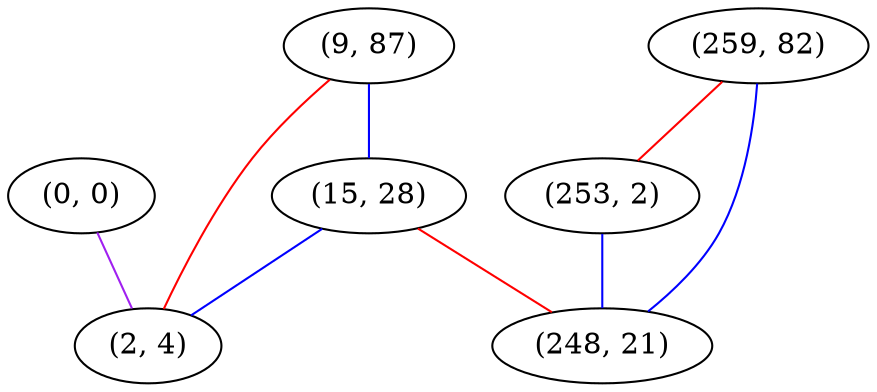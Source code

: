 graph "" {
"(0, 0)";
"(9, 87)";
"(15, 28)";
"(259, 82)";
"(253, 2)";
"(248, 21)";
"(2, 4)";
"(0, 0)" -- "(2, 4)"  [color=purple, key=0, weight=4];
"(9, 87)" -- "(15, 28)"  [color=blue, key=0, weight=3];
"(9, 87)" -- "(2, 4)"  [color=red, key=0, weight=1];
"(15, 28)" -- "(248, 21)"  [color=red, key=0, weight=1];
"(15, 28)" -- "(2, 4)"  [color=blue, key=0, weight=3];
"(259, 82)" -- "(248, 21)"  [color=blue, key=0, weight=3];
"(259, 82)" -- "(253, 2)"  [color=red, key=0, weight=1];
"(253, 2)" -- "(248, 21)"  [color=blue, key=0, weight=3];
}
